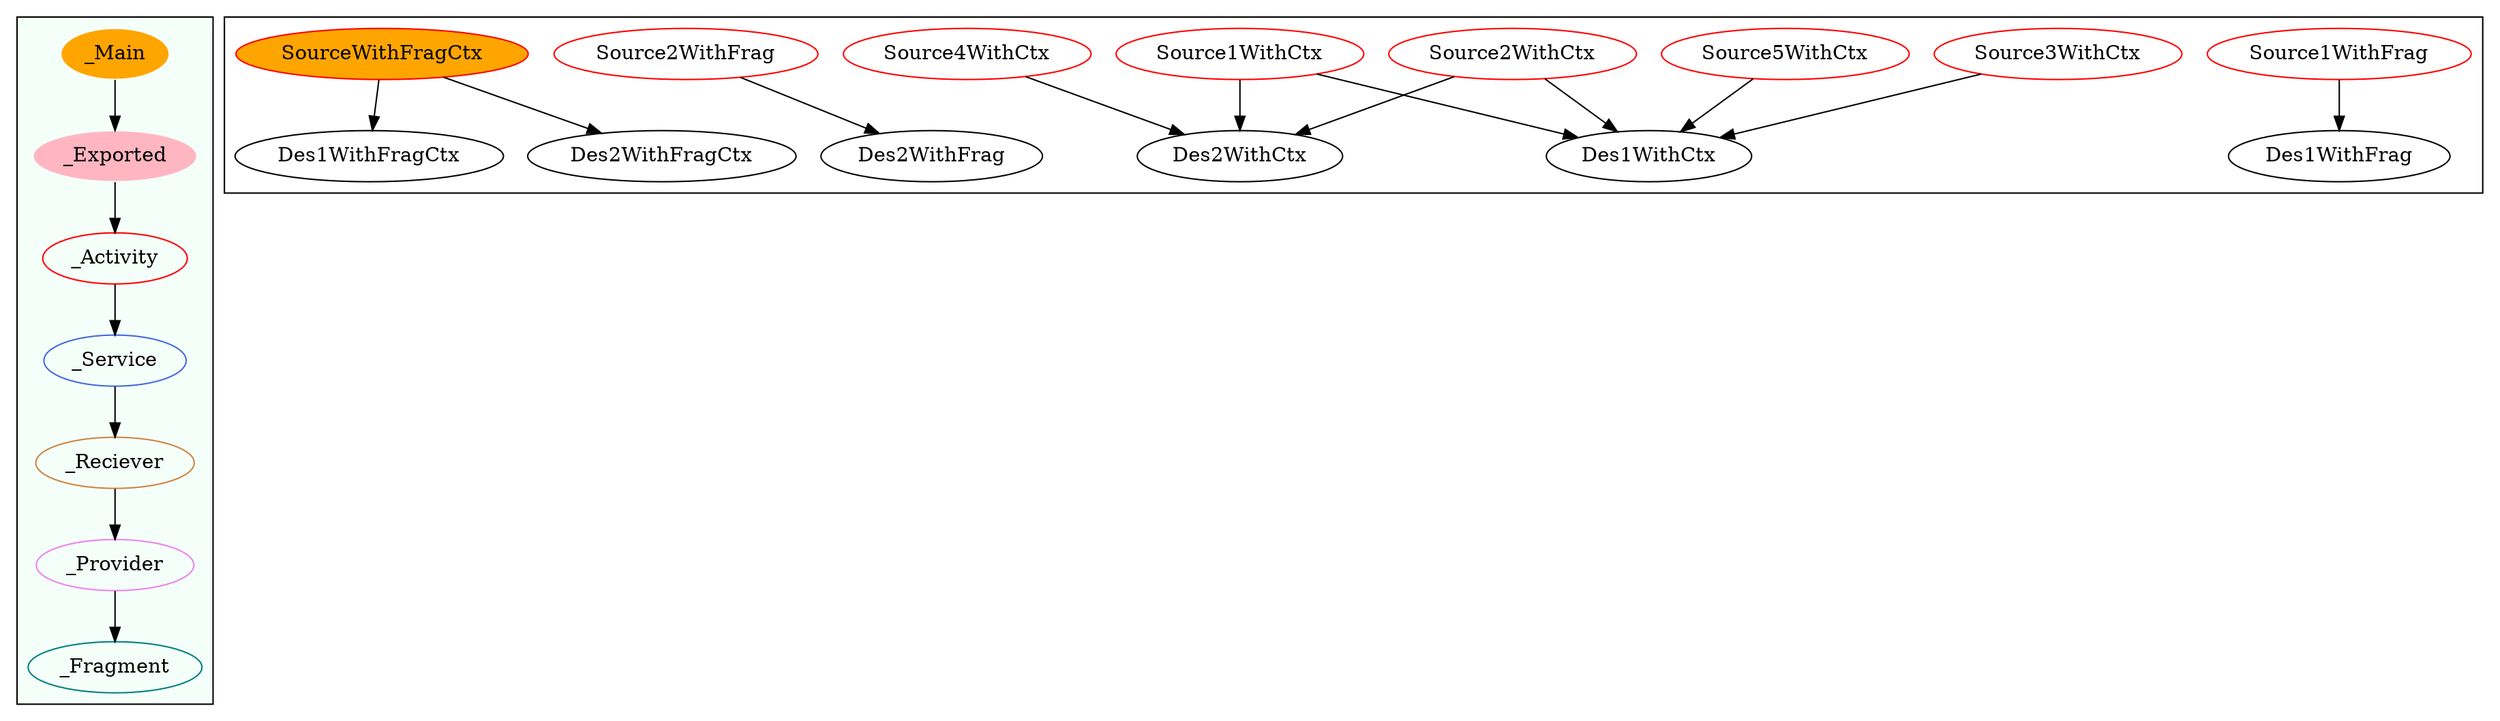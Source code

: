 digraph G {
subgraph cluster_legend{ 
bgcolor=mintcream;
_Activity[color = red];
_Service[color = royalblue];
_Provider[color = violet];
_Reciever[color = peru];
_Fragment[color = teal];
_Main[style=filled, fillcolor=orange, color = mintcream];
_Exported[style=filled, fillcolor=lightpink, color = mintcream];
_Main -> _Exported -> _Activity -> _Service -> _Reciever -> _Provider -> _Fragment; 
}
subgraph cluster_component{ 
Source1WithFrag[color = red];
Source1WithFrag->Des1WithFrag;
Source3WithCtx[color = red];
Source3WithCtx->Des1WithCtx;
Source2WithCtx[color = red];
Source2WithCtx->Des2WithCtx;
Source2WithCtx[color = red];
Source2WithCtx->Des1WithCtx;
Source1WithCtx[color = red];
Source1WithCtx->Des2WithCtx;
Source1WithCtx[color = red];
Source1WithCtx->Des1WithCtx;
Source2WithFrag[color = red];
Source2WithFrag->Des2WithFrag;
Source4WithCtx[color = red];
Source4WithCtx->Des2WithCtx;
Source5WithCtx[color = red];
Source5WithCtx->Des1WithCtx;
SourceWithFragCtx[style=filled, fillcolor=orange, color = red];
SourceWithFragCtx->Des1WithFragCtx;
SourceWithFragCtx[style=filled, fillcolor=orange, color = red];
SourceWithFragCtx->Des2WithFragCtx;
}
}
